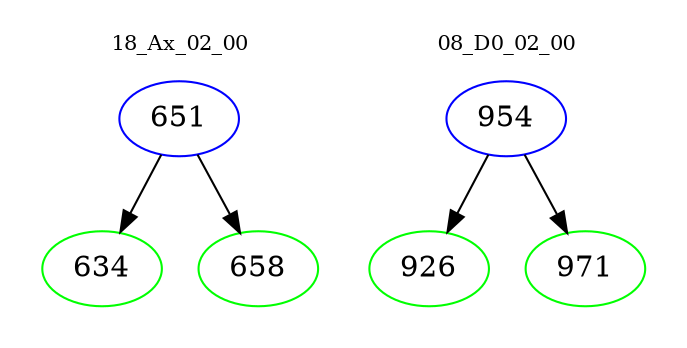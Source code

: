 digraph{
subgraph cluster_0 {
color = white
label = "18_Ax_02_00";
fontsize=10;
T0_651 [label="651", color="blue"]
T0_651 -> T0_634 [color="black"]
T0_634 [label="634", color="green"]
T0_651 -> T0_658 [color="black"]
T0_658 [label="658", color="green"]
}
subgraph cluster_1 {
color = white
label = "08_D0_02_00";
fontsize=10;
T1_954 [label="954", color="blue"]
T1_954 -> T1_926 [color="black"]
T1_926 [label="926", color="green"]
T1_954 -> T1_971 [color="black"]
T1_971 [label="971", color="green"]
}
}
